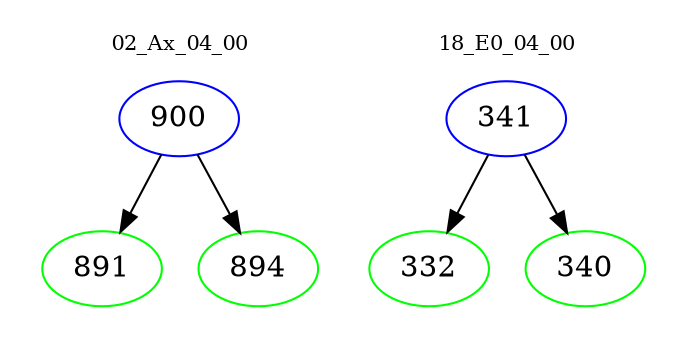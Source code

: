 digraph{
subgraph cluster_0 {
color = white
label = "02_Ax_04_00";
fontsize=10;
T0_900 [label="900", color="blue"]
T0_900 -> T0_891 [color="black"]
T0_891 [label="891", color="green"]
T0_900 -> T0_894 [color="black"]
T0_894 [label="894", color="green"]
}
subgraph cluster_1 {
color = white
label = "18_E0_04_00";
fontsize=10;
T1_341 [label="341", color="blue"]
T1_341 -> T1_332 [color="black"]
T1_332 [label="332", color="green"]
T1_341 -> T1_340 [color="black"]
T1_340 [label="340", color="green"]
}
}

